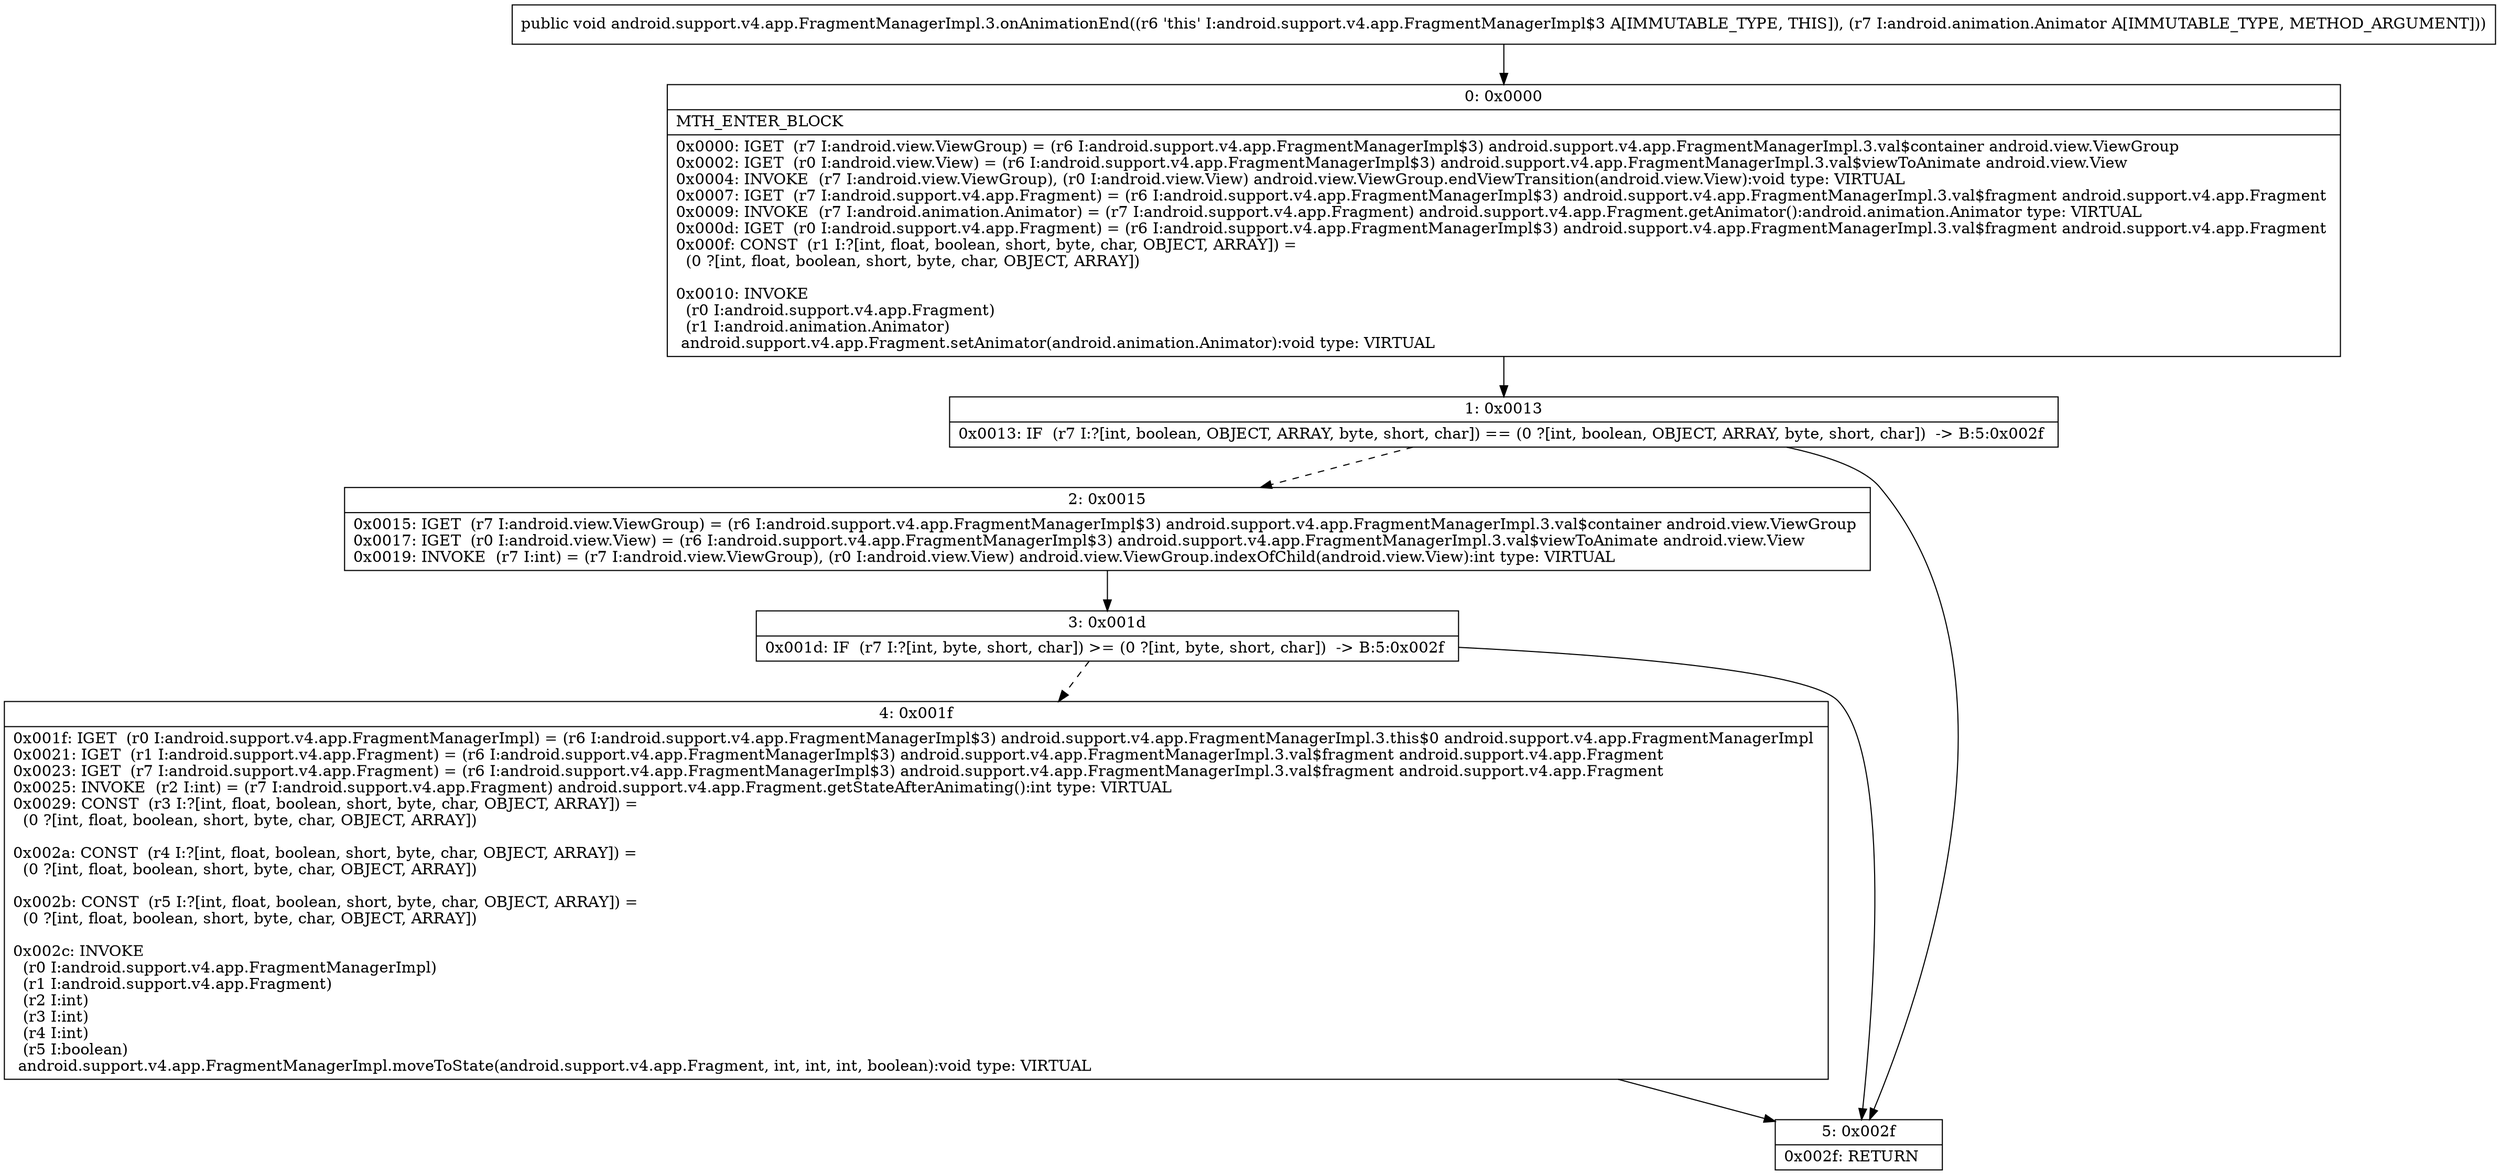 digraph "CFG forandroid.support.v4.app.FragmentManagerImpl.3.onAnimationEnd(Landroid\/animation\/Animator;)V" {
Node_0 [shape=record,label="{0\:\ 0x0000|MTH_ENTER_BLOCK\l|0x0000: IGET  (r7 I:android.view.ViewGroup) = (r6 I:android.support.v4.app.FragmentManagerImpl$3) android.support.v4.app.FragmentManagerImpl.3.val$container android.view.ViewGroup \l0x0002: IGET  (r0 I:android.view.View) = (r6 I:android.support.v4.app.FragmentManagerImpl$3) android.support.v4.app.FragmentManagerImpl.3.val$viewToAnimate android.view.View \l0x0004: INVOKE  (r7 I:android.view.ViewGroup), (r0 I:android.view.View) android.view.ViewGroup.endViewTransition(android.view.View):void type: VIRTUAL \l0x0007: IGET  (r7 I:android.support.v4.app.Fragment) = (r6 I:android.support.v4.app.FragmentManagerImpl$3) android.support.v4.app.FragmentManagerImpl.3.val$fragment android.support.v4.app.Fragment \l0x0009: INVOKE  (r7 I:android.animation.Animator) = (r7 I:android.support.v4.app.Fragment) android.support.v4.app.Fragment.getAnimator():android.animation.Animator type: VIRTUAL \l0x000d: IGET  (r0 I:android.support.v4.app.Fragment) = (r6 I:android.support.v4.app.FragmentManagerImpl$3) android.support.v4.app.FragmentManagerImpl.3.val$fragment android.support.v4.app.Fragment \l0x000f: CONST  (r1 I:?[int, float, boolean, short, byte, char, OBJECT, ARRAY]) = \l  (0 ?[int, float, boolean, short, byte, char, OBJECT, ARRAY])\l \l0x0010: INVOKE  \l  (r0 I:android.support.v4.app.Fragment)\l  (r1 I:android.animation.Animator)\l android.support.v4.app.Fragment.setAnimator(android.animation.Animator):void type: VIRTUAL \l}"];
Node_1 [shape=record,label="{1\:\ 0x0013|0x0013: IF  (r7 I:?[int, boolean, OBJECT, ARRAY, byte, short, char]) == (0 ?[int, boolean, OBJECT, ARRAY, byte, short, char])  \-\> B:5:0x002f \l}"];
Node_2 [shape=record,label="{2\:\ 0x0015|0x0015: IGET  (r7 I:android.view.ViewGroup) = (r6 I:android.support.v4.app.FragmentManagerImpl$3) android.support.v4.app.FragmentManagerImpl.3.val$container android.view.ViewGroup \l0x0017: IGET  (r0 I:android.view.View) = (r6 I:android.support.v4.app.FragmentManagerImpl$3) android.support.v4.app.FragmentManagerImpl.3.val$viewToAnimate android.view.View \l0x0019: INVOKE  (r7 I:int) = (r7 I:android.view.ViewGroup), (r0 I:android.view.View) android.view.ViewGroup.indexOfChild(android.view.View):int type: VIRTUAL \l}"];
Node_3 [shape=record,label="{3\:\ 0x001d|0x001d: IF  (r7 I:?[int, byte, short, char]) \>= (0 ?[int, byte, short, char])  \-\> B:5:0x002f \l}"];
Node_4 [shape=record,label="{4\:\ 0x001f|0x001f: IGET  (r0 I:android.support.v4.app.FragmentManagerImpl) = (r6 I:android.support.v4.app.FragmentManagerImpl$3) android.support.v4.app.FragmentManagerImpl.3.this$0 android.support.v4.app.FragmentManagerImpl \l0x0021: IGET  (r1 I:android.support.v4.app.Fragment) = (r6 I:android.support.v4.app.FragmentManagerImpl$3) android.support.v4.app.FragmentManagerImpl.3.val$fragment android.support.v4.app.Fragment \l0x0023: IGET  (r7 I:android.support.v4.app.Fragment) = (r6 I:android.support.v4.app.FragmentManagerImpl$3) android.support.v4.app.FragmentManagerImpl.3.val$fragment android.support.v4.app.Fragment \l0x0025: INVOKE  (r2 I:int) = (r7 I:android.support.v4.app.Fragment) android.support.v4.app.Fragment.getStateAfterAnimating():int type: VIRTUAL \l0x0029: CONST  (r3 I:?[int, float, boolean, short, byte, char, OBJECT, ARRAY]) = \l  (0 ?[int, float, boolean, short, byte, char, OBJECT, ARRAY])\l \l0x002a: CONST  (r4 I:?[int, float, boolean, short, byte, char, OBJECT, ARRAY]) = \l  (0 ?[int, float, boolean, short, byte, char, OBJECT, ARRAY])\l \l0x002b: CONST  (r5 I:?[int, float, boolean, short, byte, char, OBJECT, ARRAY]) = \l  (0 ?[int, float, boolean, short, byte, char, OBJECT, ARRAY])\l \l0x002c: INVOKE  \l  (r0 I:android.support.v4.app.FragmentManagerImpl)\l  (r1 I:android.support.v4.app.Fragment)\l  (r2 I:int)\l  (r3 I:int)\l  (r4 I:int)\l  (r5 I:boolean)\l android.support.v4.app.FragmentManagerImpl.moveToState(android.support.v4.app.Fragment, int, int, int, boolean):void type: VIRTUAL \l}"];
Node_5 [shape=record,label="{5\:\ 0x002f|0x002f: RETURN   \l}"];
MethodNode[shape=record,label="{public void android.support.v4.app.FragmentManagerImpl.3.onAnimationEnd((r6 'this' I:android.support.v4.app.FragmentManagerImpl$3 A[IMMUTABLE_TYPE, THIS]), (r7 I:android.animation.Animator A[IMMUTABLE_TYPE, METHOD_ARGUMENT])) }"];
MethodNode -> Node_0;
Node_0 -> Node_1;
Node_1 -> Node_2[style=dashed];
Node_1 -> Node_5;
Node_2 -> Node_3;
Node_3 -> Node_4[style=dashed];
Node_3 -> Node_5;
Node_4 -> Node_5;
}


